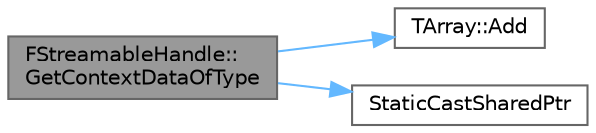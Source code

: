 digraph "FStreamableHandle::GetContextDataOfType"
{
 // INTERACTIVE_SVG=YES
 // LATEX_PDF_SIZE
  bgcolor="transparent";
  edge [fontname=Helvetica,fontsize=10,labelfontname=Helvetica,labelfontsize=10];
  node [fontname=Helvetica,fontsize=10,shape=box,height=0.2,width=0.4];
  rankdir="LR";
  Node1 [id="Node000001",label="FStreamableHandle::\lGetContextDataOfType",height=0.2,width=0.4,color="gray40", fillcolor="grey60", style="filled", fontcolor="black",tooltip="Finds all instances of a contextual data struct which are attached to this handle."];
  Node1 -> Node2 [id="edge1_Node000001_Node000002",color="steelblue1",style="solid",tooltip=" "];
  Node2 [id="Node000002",label="TArray::Add",height=0.2,width=0.4,color="grey40", fillcolor="white", style="filled",URL="$d4/d52/classTArray.html#a94f6bf2bef04382fc79010abad57d823",tooltip="Adds a new item to the end of the array, possibly reallocating the whole array to fit."];
  Node1 -> Node3 [id="edge2_Node000001_Node000003",color="steelblue1",style="solid",tooltip=" "];
  Node3 [id="Node000003",label="StaticCastSharedPtr",height=0.2,width=0.4,color="grey40", fillcolor="white", style="filled",URL="$d2/d17/SharedPointer_8h.html#a2ef0bc0c87e174afbd6a19ca229b95e1",tooltip="Casts a shared pointer of one type to another type."];
}
